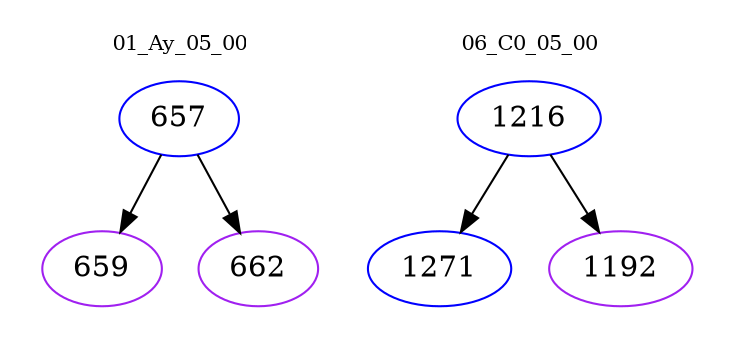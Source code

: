 digraph{
subgraph cluster_0 {
color = white
label = "01_Ay_05_00";
fontsize=10;
T0_657 [label="657", color="blue"]
T0_657 -> T0_659 [color="black"]
T0_659 [label="659", color="purple"]
T0_657 -> T0_662 [color="black"]
T0_662 [label="662", color="purple"]
}
subgraph cluster_1 {
color = white
label = "06_C0_05_00";
fontsize=10;
T1_1216 [label="1216", color="blue"]
T1_1216 -> T1_1271 [color="black"]
T1_1271 [label="1271", color="blue"]
T1_1216 -> T1_1192 [color="black"]
T1_1192 [label="1192", color="purple"]
}
}

